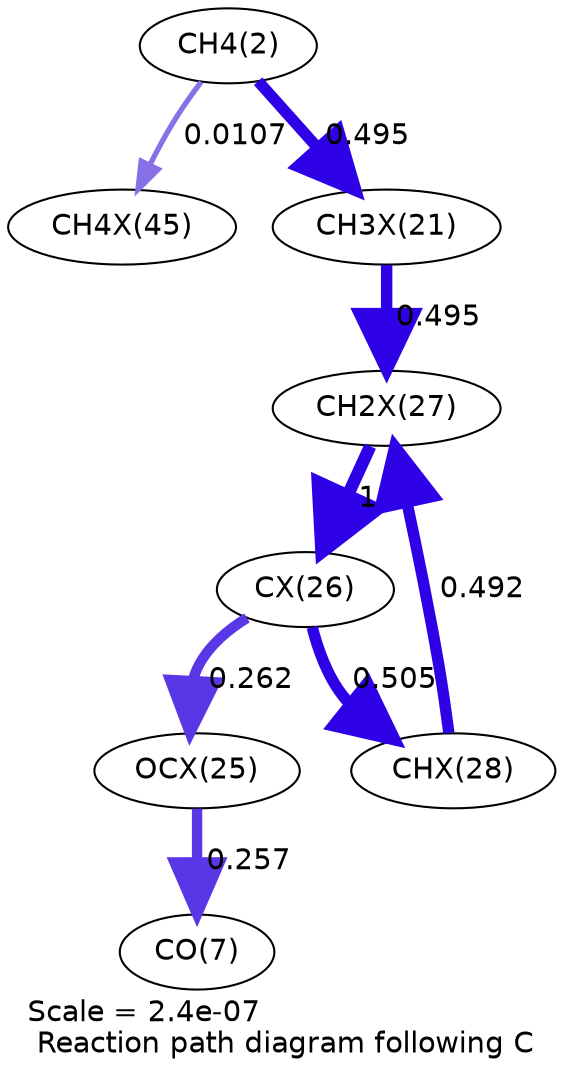 digraph reaction_paths {
center=1;
s4 -> s35[fontname="Helvetica", penwidth=2.57, arrowsize=1.29, color="0.7, 0.511, 0.9"
, label=" 0.0107"];
s4 -> s27[fontname="Helvetica", penwidth=5.47, arrowsize=2.73, color="0.7, 0.995, 0.9"
, label=" 0.495"];
s27 -> s33[fontname="Helvetica", penwidth=5.47, arrowsize=2.73, color="0.7, 0.995, 0.9"
, label=" 0.495"];
s34 -> s33[fontname="Helvetica", penwidth=5.46, arrowsize=2.73, color="0.7, 0.992, 0.9"
, label=" 0.492"];
s33 -> s32[fontname="Helvetica", penwidth=6, arrowsize=3, color="0.7, 1.5, 0.9"
, label=" 1"];
s32 -> s34[fontname="Helvetica", penwidth=5.48, arrowsize=2.74, color="0.7, 1.01, 0.9"
, label=" 0.505"];
s32 -> s31[fontname="Helvetica", penwidth=4.99, arrowsize=2.49, color="0.7, 0.762, 0.9"
, label=" 0.262"];
s31 -> s9[fontname="Helvetica", penwidth=4.97, arrowsize=2.49, color="0.7, 0.757, 0.9"
, label=" 0.257"];
s4 [ fontname="Helvetica", label="CH4(2)"];
s9 [ fontname="Helvetica", label="CO(7)"];
s27 [ fontname="Helvetica", label="CH3X(21)"];
s31 [ fontname="Helvetica", label="OCX(25)"];
s32 [ fontname="Helvetica", label="CX(26)"];
s33 [ fontname="Helvetica", label="CH2X(27)"];
s34 [ fontname="Helvetica", label="CHX(28)"];
s35 [ fontname="Helvetica", label="CH4X(45)"];
 label = "Scale = 2.4e-07\l Reaction path diagram following C";
 fontname = "Helvetica";
}
